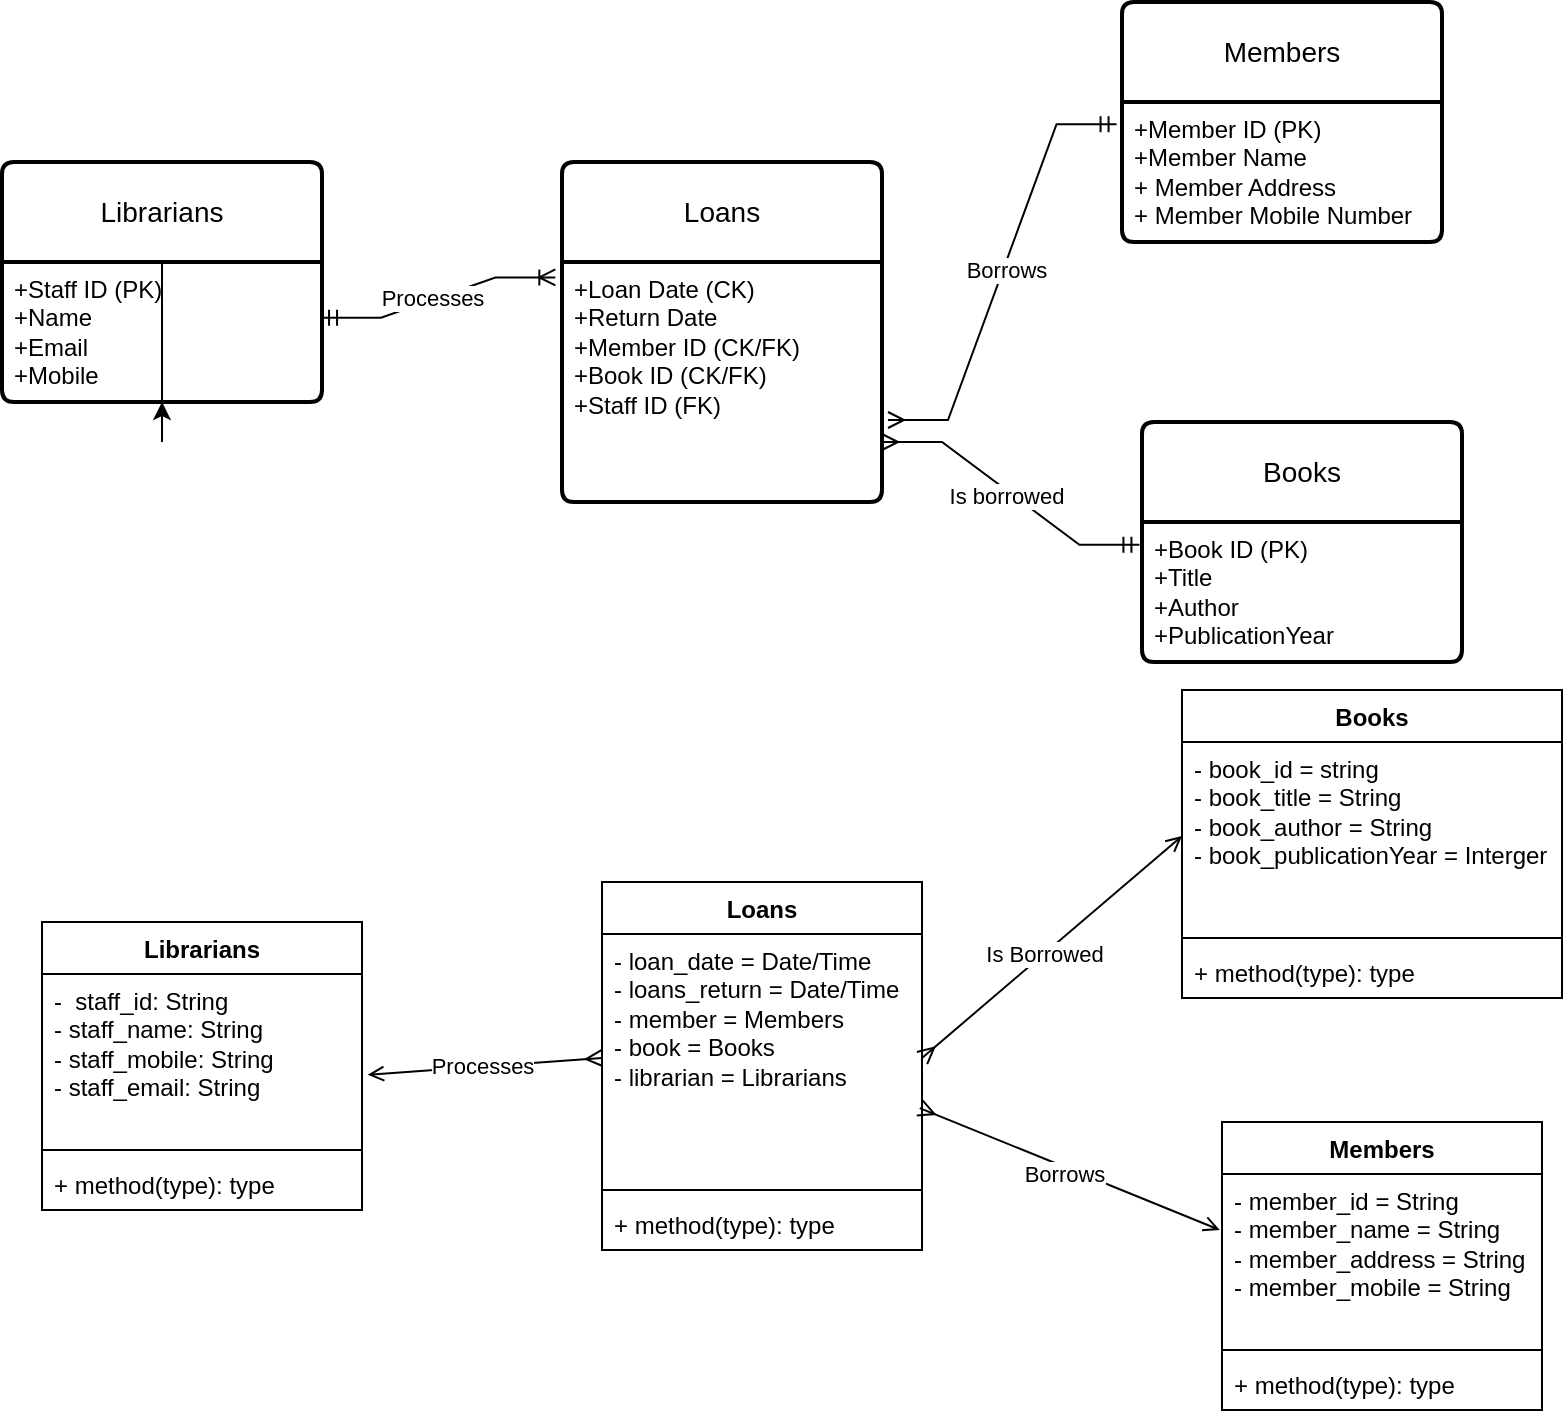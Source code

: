 <mxfile version="24.4.9" type="github">
  <diagram name="Page-1" id="D180ti1s9Xps1HlBHsWy">
    <mxGraphModel dx="955" dy="1644" grid="1" gridSize="10" guides="1" tooltips="1" connect="1" arrows="1" fold="1" page="1" pageScale="1" pageWidth="827" pageHeight="1169" math="0" shadow="0">
      <root>
        <mxCell id="0" />
        <mxCell id="1" parent="0" />
        <mxCell id="PecMlrZXPsWRhKTykcNn-11" style="edgeStyle=orthogonalEdgeStyle;rounded=0;orthogonalLoop=1;jettySize=auto;html=1;" edge="1" parent="1" source="PecMlrZXPsWRhKTykcNn-6" target="PecMlrZXPsWRhKTykcNn-5">
          <mxGeometry relative="1" as="geometry" />
        </mxCell>
        <mxCell id="PecMlrZXPsWRhKTykcNn-1" value="Members" style="swimlane;childLayout=stackLayout;horizontal=1;startSize=50;horizontalStack=0;rounded=1;fontSize=14;fontStyle=0;strokeWidth=2;resizeParent=0;resizeLast=1;shadow=0;dashed=0;align=center;arcSize=4;whiteSpace=wrap;html=1;" vertex="1" parent="1">
          <mxGeometry x="570" width="160" height="120" as="geometry" />
        </mxCell>
        <mxCell id="PecMlrZXPsWRhKTykcNn-2" value="+Member ID (PK)&lt;br&gt;+Member Name&lt;br&gt;+ Member Address&lt;div&gt;+ Member Mobile Number&lt;/div&gt;" style="align=left;strokeColor=none;fillColor=none;spacingLeft=4;fontSize=12;verticalAlign=top;resizable=0;rotatable=0;part=1;html=1;" vertex="1" parent="PecMlrZXPsWRhKTykcNn-1">
          <mxGeometry y="50" width="160" height="70" as="geometry" />
        </mxCell>
        <mxCell id="PecMlrZXPsWRhKTykcNn-3" value="Books" style="swimlane;childLayout=stackLayout;horizontal=1;startSize=50;horizontalStack=0;rounded=1;fontSize=14;fontStyle=0;strokeWidth=2;resizeParent=0;resizeLast=1;shadow=0;dashed=0;align=center;arcSize=4;whiteSpace=wrap;html=1;" vertex="1" parent="1">
          <mxGeometry x="580" y="210" width="160" height="120" as="geometry" />
        </mxCell>
        <mxCell id="PecMlrZXPsWRhKTykcNn-4" value="+Book ID (PK)&lt;br&gt;+Title&lt;br&gt;+Author&lt;div&gt;+PublicationYear&lt;/div&gt;" style="align=left;strokeColor=none;fillColor=none;spacingLeft=4;fontSize=12;verticalAlign=top;resizable=0;rotatable=0;part=1;html=1;" vertex="1" parent="PecMlrZXPsWRhKTykcNn-3">
          <mxGeometry y="50" width="160" height="70" as="geometry" />
        </mxCell>
        <mxCell id="PecMlrZXPsWRhKTykcNn-5" value="Librarians" style="swimlane;childLayout=stackLayout;horizontal=1;startSize=50;horizontalStack=0;rounded=1;fontSize=14;fontStyle=0;strokeWidth=2;resizeParent=0;resizeLast=1;shadow=0;dashed=0;align=center;arcSize=4;whiteSpace=wrap;html=1;" vertex="1" parent="1">
          <mxGeometry x="10" y="80" width="160" height="120" as="geometry" />
        </mxCell>
        <mxCell id="PecMlrZXPsWRhKTykcNn-6" value="+Staff ID (PK)&lt;div&gt;+Name&lt;/div&gt;&lt;div&gt;+Email&lt;/div&gt;&lt;div&gt;+Mobile&lt;/div&gt;" style="align=left;strokeColor=none;fillColor=none;spacingLeft=4;fontSize=12;verticalAlign=top;resizable=0;rotatable=0;part=1;html=1;" vertex="1" parent="PecMlrZXPsWRhKTykcNn-5">
          <mxGeometry y="50" width="160" height="70" as="geometry" />
        </mxCell>
        <mxCell id="PecMlrZXPsWRhKTykcNn-8" value="Loans" style="swimlane;childLayout=stackLayout;horizontal=1;startSize=50;horizontalStack=0;rounded=1;fontSize=14;fontStyle=0;strokeWidth=2;resizeParent=0;resizeLast=1;shadow=0;dashed=0;align=center;arcSize=4;whiteSpace=wrap;html=1;perimeterSpacing=3;" vertex="1" parent="1">
          <mxGeometry x="290" y="80" width="160" height="170" as="geometry" />
        </mxCell>
        <mxCell id="PecMlrZXPsWRhKTykcNn-9" value="&lt;div style=&quot;&quot;&gt;&lt;font style=&quot;font-size: 12px;&quot;&gt;+Loan Date (CK)&lt;/font&gt;&lt;div style=&quot;&quot;&gt;&lt;font style=&quot;font-size: 12px;&quot;&gt;+Return Date&lt;/font&gt;&lt;/div&gt;&lt;div style=&quot;&quot;&gt;&lt;div&gt;&lt;font style=&quot;font-size: 12px;&quot;&gt;+Member ID (CK/FK)&lt;/font&gt;&lt;/div&gt;&lt;/div&gt;&lt;div style=&quot;&quot;&gt;&lt;div&gt;&lt;font style=&quot;font-size: 12px;&quot;&gt;+Book ID (CK/FK)&lt;/font&gt;&lt;/div&gt;&lt;/div&gt;&lt;div style=&quot;&quot;&gt;&lt;font style=&quot;font-size: 12px;&quot;&gt;+Staff ID (FK)&lt;/font&gt;&lt;/div&gt;&lt;div style=&quot;&quot;&gt;&lt;font style=&quot;font-size: 12px;&quot;&gt;&lt;br&gt;&lt;/font&gt;&lt;/div&gt;&lt;div style=&quot;font-size: 11px;&quot;&gt;&lt;br&gt;&lt;/div&gt;&lt;/div&gt;" style="align=left;strokeColor=none;fillColor=none;spacingLeft=4;fontSize=12;verticalAlign=top;resizable=0;rotatable=0;part=1;html=1;" vertex="1" parent="PecMlrZXPsWRhKTykcNn-8">
          <mxGeometry y="50" width="160" height="120" as="geometry" />
        </mxCell>
        <mxCell id="PecMlrZXPsWRhKTykcNn-10" value="" style="edgeStyle=entityRelationEdgeStyle;fontSize=12;html=1;endArrow=ERmandOne;startArrow=ERmany;rounded=0;entryX=-0.017;entryY=0.159;entryDx=0;entryDy=0;entryPerimeter=0;exitX=1;exitY=0.75;exitDx=0;exitDy=0;startFill=0;" edge="1" parent="1" source="PecMlrZXPsWRhKTykcNn-8" target="PecMlrZXPsWRhKTykcNn-2">
          <mxGeometry width="100" height="100" relative="1" as="geometry">
            <mxPoint x="360" y="200" as="sourcePoint" />
            <mxPoint x="460" y="100" as="targetPoint" />
            <Array as="points">
              <mxPoint x="530" y="130" />
              <mxPoint x="440" y="140" />
              <mxPoint x="430" y="150" />
            </Array>
          </mxGeometry>
        </mxCell>
        <mxCell id="PecMlrZXPsWRhKTykcNn-14" value="Borrows" style="edgeLabel;html=1;align=center;verticalAlign=middle;resizable=0;points=[];" vertex="1" connectable="0" parent="PecMlrZXPsWRhKTykcNn-10">
          <mxGeometry x="0.015" y="-1" relative="1" as="geometry">
            <mxPoint as="offset" />
          </mxGeometry>
        </mxCell>
        <mxCell id="PecMlrZXPsWRhKTykcNn-13" value="" style="edgeStyle=entityRelationEdgeStyle;fontSize=12;html=1;endArrow=ERmandOne;rounded=0;entryX=-0.008;entryY=0.163;entryDx=0;entryDy=0;entryPerimeter=0;exitX=1;exitY=0.75;exitDx=0;exitDy=0;endFill=0;startArrow=ERmany;startFill=0;" edge="1" parent="1" source="PecMlrZXPsWRhKTykcNn-9" target="PecMlrZXPsWRhKTykcNn-4">
          <mxGeometry width="100" height="100" relative="1" as="geometry">
            <mxPoint x="470" y="200" as="sourcePoint" />
            <mxPoint x="460" y="100" as="targetPoint" />
            <Array as="points">
              <mxPoint x="420" y="190" />
            </Array>
          </mxGeometry>
        </mxCell>
        <mxCell id="PecMlrZXPsWRhKTykcNn-15" value="Is borrowed" style="edgeLabel;html=1;align=center;verticalAlign=middle;resizable=0;points=[];" vertex="1" connectable="0" parent="PecMlrZXPsWRhKTykcNn-13">
          <mxGeometry x="-0.018" y="-2" relative="1" as="geometry">
            <mxPoint as="offset" />
          </mxGeometry>
        </mxCell>
        <mxCell id="PecMlrZXPsWRhKTykcNn-19" value="" style="edgeStyle=entityRelationEdgeStyle;fontSize=12;html=1;endArrow=ERoneToMany;rounded=0;exitX=0.997;exitY=0.398;exitDx=0;exitDy=0;exitPerimeter=0;entryX=-0.002;entryY=0.345;entryDx=0;entryDy=0;entryPerimeter=0;startArrow=ERmandOne;startFill=0;" edge="1" parent="1" source="PecMlrZXPsWRhKTykcNn-6" target="PecMlrZXPsWRhKTykcNn-8">
          <mxGeometry width="100" height="100" relative="1" as="geometry">
            <mxPoint x="200" y="230" as="sourcePoint" />
            <mxPoint x="280" y="130" as="targetPoint" />
          </mxGeometry>
        </mxCell>
        <mxCell id="PecMlrZXPsWRhKTykcNn-20" value="Processes" style="edgeLabel;html=1;align=center;verticalAlign=middle;resizable=0;points=[];" vertex="1" connectable="0" parent="PecMlrZXPsWRhKTykcNn-19">
          <mxGeometry x="-0.048" y="1" relative="1" as="geometry">
            <mxPoint as="offset" />
          </mxGeometry>
        </mxCell>
        <mxCell id="PecMlrZXPsWRhKTykcNn-24" value="Members" style="swimlane;fontStyle=1;align=center;verticalAlign=top;childLayout=stackLayout;horizontal=1;startSize=26;horizontalStack=0;resizeParent=1;resizeParentMax=0;resizeLast=0;collapsible=1;marginBottom=0;whiteSpace=wrap;html=1;" vertex="1" parent="1">
          <mxGeometry x="620" y="560" width="160" height="144" as="geometry" />
        </mxCell>
        <mxCell id="PecMlrZXPsWRhKTykcNn-25" value="&lt;div&gt;- member_id = String&lt;/div&gt;&lt;div&gt;- member_name = String&lt;/div&gt;&lt;div&gt;- member_address = String&lt;/div&gt;&lt;div&gt;- member_mobile = String&lt;/div&gt;&lt;div&gt;&lt;br&gt;&lt;/div&gt;&lt;div&gt;&lt;br&gt;&lt;/div&gt;" style="text;strokeColor=none;fillColor=none;align=left;verticalAlign=top;spacingLeft=4;spacingRight=4;overflow=hidden;rotatable=0;points=[[0,0.5],[1,0.5]];portConstraint=eastwest;whiteSpace=wrap;html=1;" vertex="1" parent="PecMlrZXPsWRhKTykcNn-24">
          <mxGeometry y="26" width="160" height="84" as="geometry" />
        </mxCell>
        <mxCell id="PecMlrZXPsWRhKTykcNn-26" value="" style="line;strokeWidth=1;fillColor=none;align=left;verticalAlign=middle;spacingTop=-1;spacingLeft=3;spacingRight=3;rotatable=0;labelPosition=right;points=[];portConstraint=eastwest;strokeColor=inherit;" vertex="1" parent="PecMlrZXPsWRhKTykcNn-24">
          <mxGeometry y="110" width="160" height="8" as="geometry" />
        </mxCell>
        <mxCell id="PecMlrZXPsWRhKTykcNn-27" value="+ method(type): type" style="text;strokeColor=none;fillColor=none;align=left;verticalAlign=top;spacingLeft=4;spacingRight=4;overflow=hidden;rotatable=0;points=[[0,0.5],[1,0.5]];portConstraint=eastwest;whiteSpace=wrap;html=1;" vertex="1" parent="PecMlrZXPsWRhKTykcNn-24">
          <mxGeometry y="118" width="160" height="26" as="geometry" />
        </mxCell>
        <mxCell id="PecMlrZXPsWRhKTykcNn-28" value="Librarians" style="swimlane;fontStyle=1;align=center;verticalAlign=top;childLayout=stackLayout;horizontal=1;startSize=26;horizontalStack=0;resizeParent=1;resizeParentMax=0;resizeLast=0;collapsible=1;marginBottom=0;whiteSpace=wrap;html=1;" vertex="1" parent="1">
          <mxGeometry x="30" y="460" width="160" height="144" as="geometry" />
        </mxCell>
        <mxCell id="PecMlrZXPsWRhKTykcNn-29" value="-&amp;nbsp; staff_id: String&lt;div&gt;- staff_name: String&lt;/div&gt;&lt;div&gt;- staff_mobile: String&lt;/div&gt;&lt;div&gt;- staff_email: String&lt;/div&gt;" style="text;strokeColor=none;fillColor=none;align=left;verticalAlign=top;spacingLeft=4;spacingRight=4;overflow=hidden;rotatable=0;points=[[0,0.5],[1,0.5]];portConstraint=eastwest;whiteSpace=wrap;html=1;" vertex="1" parent="PecMlrZXPsWRhKTykcNn-28">
          <mxGeometry y="26" width="160" height="84" as="geometry" />
        </mxCell>
        <mxCell id="PecMlrZXPsWRhKTykcNn-30" value="" style="line;strokeWidth=1;fillColor=none;align=left;verticalAlign=middle;spacingTop=-1;spacingLeft=3;spacingRight=3;rotatable=0;labelPosition=right;points=[];portConstraint=eastwest;strokeColor=inherit;" vertex="1" parent="PecMlrZXPsWRhKTykcNn-28">
          <mxGeometry y="110" width="160" height="8" as="geometry" />
        </mxCell>
        <mxCell id="PecMlrZXPsWRhKTykcNn-31" value="+ method(type): type" style="text;strokeColor=none;fillColor=none;align=left;verticalAlign=top;spacingLeft=4;spacingRight=4;overflow=hidden;rotatable=0;points=[[0,0.5],[1,0.5]];portConstraint=eastwest;whiteSpace=wrap;html=1;" vertex="1" parent="PecMlrZXPsWRhKTykcNn-28">
          <mxGeometry y="118" width="160" height="26" as="geometry" />
        </mxCell>
        <mxCell id="PecMlrZXPsWRhKTykcNn-32" value="Loans" style="swimlane;fontStyle=1;align=center;verticalAlign=top;childLayout=stackLayout;horizontal=1;startSize=26;horizontalStack=0;resizeParent=1;resizeParentMax=0;resizeLast=0;collapsible=1;marginBottom=0;whiteSpace=wrap;html=1;" vertex="1" parent="1">
          <mxGeometry x="310" y="440" width="160" height="184" as="geometry" />
        </mxCell>
        <mxCell id="PecMlrZXPsWRhKTykcNn-33" value="- loan_date = Date/Time&lt;div&gt;- loans_return = Date/Time&lt;/div&gt;&lt;div&gt;- member = Members&lt;/div&gt;&lt;div&gt;- book = Books&lt;/div&gt;&lt;div&gt;- librarian = Librarians&lt;/div&gt;" style="text;strokeColor=none;fillColor=none;align=left;verticalAlign=top;spacingLeft=4;spacingRight=4;overflow=hidden;rotatable=0;points=[[0,0.5],[1,0.5]];portConstraint=eastwest;whiteSpace=wrap;html=1;" vertex="1" parent="PecMlrZXPsWRhKTykcNn-32">
          <mxGeometry y="26" width="160" height="124" as="geometry" />
        </mxCell>
        <mxCell id="PecMlrZXPsWRhKTykcNn-34" value="" style="line;strokeWidth=1;fillColor=none;align=left;verticalAlign=middle;spacingTop=-1;spacingLeft=3;spacingRight=3;rotatable=0;labelPosition=right;points=[];portConstraint=eastwest;strokeColor=inherit;" vertex="1" parent="PecMlrZXPsWRhKTykcNn-32">
          <mxGeometry y="150" width="160" height="8" as="geometry" />
        </mxCell>
        <mxCell id="PecMlrZXPsWRhKTykcNn-35" value="+ method(type): type" style="text;strokeColor=none;fillColor=none;align=left;verticalAlign=top;spacingLeft=4;spacingRight=4;overflow=hidden;rotatable=0;points=[[0,0.5],[1,0.5]];portConstraint=eastwest;whiteSpace=wrap;html=1;" vertex="1" parent="PecMlrZXPsWRhKTykcNn-32">
          <mxGeometry y="158" width="160" height="26" as="geometry" />
        </mxCell>
        <mxCell id="PecMlrZXPsWRhKTykcNn-36" value="Books" style="swimlane;fontStyle=1;align=center;verticalAlign=top;childLayout=stackLayout;horizontal=1;startSize=26;horizontalStack=0;resizeParent=1;resizeParentMax=0;resizeLast=0;collapsible=1;marginBottom=0;whiteSpace=wrap;html=1;" vertex="1" parent="1">
          <mxGeometry x="600" y="344" width="190" height="154" as="geometry" />
        </mxCell>
        <mxCell id="PecMlrZXPsWRhKTykcNn-37" value="- book_id = string&lt;div&gt;- book_title = String&lt;/div&gt;&lt;div&gt;- book_author = String&lt;/div&gt;&lt;div&gt;- book_publicationYear = Interger&lt;/div&gt;" style="text;strokeColor=none;fillColor=none;align=left;verticalAlign=top;spacingLeft=4;spacingRight=4;overflow=hidden;rotatable=0;points=[[0,0.5],[1,0.5]];portConstraint=eastwest;whiteSpace=wrap;html=1;" vertex="1" parent="PecMlrZXPsWRhKTykcNn-36">
          <mxGeometry y="26" width="190" height="94" as="geometry" />
        </mxCell>
        <mxCell id="PecMlrZXPsWRhKTykcNn-38" value="" style="line;strokeWidth=1;fillColor=none;align=left;verticalAlign=middle;spacingTop=-1;spacingLeft=3;spacingRight=3;rotatable=0;labelPosition=right;points=[];portConstraint=eastwest;strokeColor=inherit;" vertex="1" parent="PecMlrZXPsWRhKTykcNn-36">
          <mxGeometry y="120" width="190" height="8" as="geometry" />
        </mxCell>
        <mxCell id="PecMlrZXPsWRhKTykcNn-39" value="+ method(type): type" style="text;strokeColor=none;fillColor=none;align=left;verticalAlign=top;spacingLeft=4;spacingRight=4;overflow=hidden;rotatable=0;points=[[0,0.5],[1,0.5]];portConstraint=eastwest;whiteSpace=wrap;html=1;" vertex="1" parent="PecMlrZXPsWRhKTykcNn-36">
          <mxGeometry y="128" width="190" height="26" as="geometry" />
        </mxCell>
        <mxCell id="PecMlrZXPsWRhKTykcNn-40" value="" style="endArrow=ERmany;endFill=0;html=1;rounded=0;exitX=0;exitY=0.5;exitDx=0;exitDy=0;entryX=1;entryY=0.5;entryDx=0;entryDy=0;startArrow=open;startFill=0;" edge="1" parent="1" source="PecMlrZXPsWRhKTykcNn-37" target="PecMlrZXPsWRhKTykcNn-33">
          <mxGeometry width="160" relative="1" as="geometry">
            <mxPoint x="300" y="560" as="sourcePoint" />
            <mxPoint x="460" y="560" as="targetPoint" />
          </mxGeometry>
        </mxCell>
        <mxCell id="PecMlrZXPsWRhKTykcNn-44" value="Is Borrowed" style="edgeLabel;html=1;align=center;verticalAlign=middle;resizable=0;points=[];" vertex="1" connectable="0" parent="PecMlrZXPsWRhKTykcNn-40">
          <mxGeometry x="0.065" relative="1" as="geometry">
            <mxPoint as="offset" />
          </mxGeometry>
        </mxCell>
        <mxCell id="PecMlrZXPsWRhKTykcNn-41" value="" style="endArrow=ERmany;endFill=0;html=1;rounded=0;entryX=0.993;entryY=0.702;entryDx=0;entryDy=0;startArrow=open;startFill=0;entryPerimeter=0;exitX=-0.007;exitY=0.333;exitDx=0;exitDy=0;exitPerimeter=0;" edge="1" parent="1" source="PecMlrZXPsWRhKTykcNn-25" target="PecMlrZXPsWRhKTykcNn-33">
          <mxGeometry width="160" relative="1" as="geometry">
            <mxPoint x="610" y="600" as="sourcePoint" />
            <mxPoint x="510" y="538" as="targetPoint" />
          </mxGeometry>
        </mxCell>
        <mxCell id="PecMlrZXPsWRhKTykcNn-45" value="Borrows" style="edgeLabel;html=1;align=center;verticalAlign=middle;resizable=0;points=[];" vertex="1" connectable="0" parent="PecMlrZXPsWRhKTykcNn-41">
          <mxGeometry x="0.032" y="3" relative="1" as="geometry">
            <mxPoint as="offset" />
          </mxGeometry>
        </mxCell>
        <mxCell id="PecMlrZXPsWRhKTykcNn-42" value="" style="endArrow=ERmany;endFill=0;html=1;rounded=0;entryX=0;entryY=0.5;entryDx=0;entryDy=0;startArrow=open;startFill=0;exitX=1.018;exitY=0.6;exitDx=0;exitDy=0;exitPerimeter=0;" edge="1" parent="1" source="PecMlrZXPsWRhKTykcNn-29" target="PecMlrZXPsWRhKTykcNn-33">
          <mxGeometry width="160" relative="1" as="geometry">
            <mxPoint x="370" y="591" as="sourcePoint" />
            <mxPoint x="250" y="540" as="targetPoint" />
          </mxGeometry>
        </mxCell>
        <mxCell id="PecMlrZXPsWRhKTykcNn-43" value="Processes" style="edgeLabel;html=1;align=center;verticalAlign=middle;resizable=0;points=[];" vertex="1" connectable="0" parent="PecMlrZXPsWRhKTykcNn-42">
          <mxGeometry x="-0.022" y="1" relative="1" as="geometry">
            <mxPoint as="offset" />
          </mxGeometry>
        </mxCell>
      </root>
    </mxGraphModel>
  </diagram>
</mxfile>
